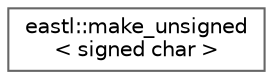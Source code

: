 digraph "类继承关系图"
{
 // LATEX_PDF_SIZE
  bgcolor="transparent";
  edge [fontname=Helvetica,fontsize=10,labelfontname=Helvetica,labelfontsize=10];
  node [fontname=Helvetica,fontsize=10,shape=box,height=0.2,width=0.4];
  rankdir="LR";
  Node0 [id="Node000000",label="eastl::make_unsigned\l\< signed char \>",height=0.2,width=0.4,color="grey40", fillcolor="white", style="filled",URL="$structeastl_1_1make__unsigned_3_01signed_01char_01_4.html",tooltip=" "];
}
